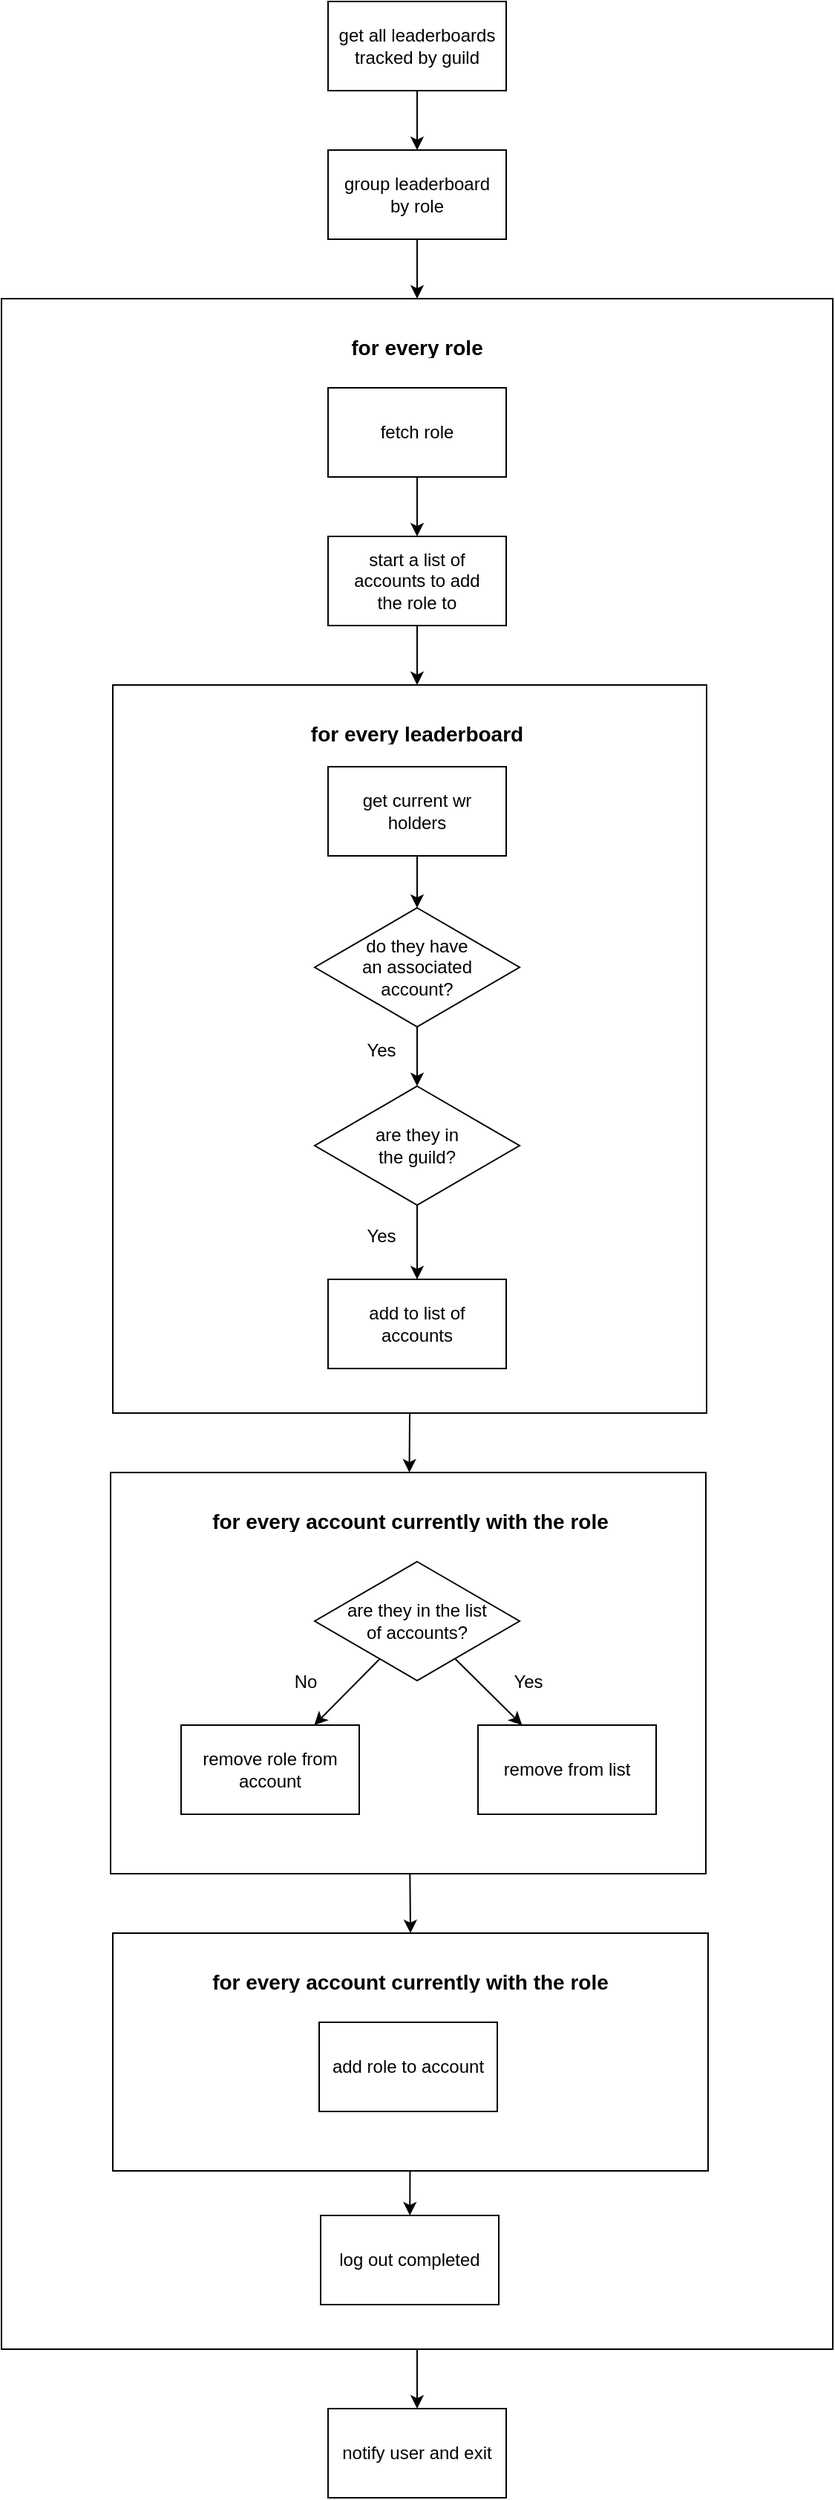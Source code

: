 <mxfile>
    <diagram id="s0E5XeF3eGk6ny-pJNQ2" name="Page-1">
        <mxGraphModel dx="983" dy="390" grid="1" gridSize="10" guides="1" tooltips="1" connect="1" arrows="1" fold="1" page="1" pageScale="1" pageWidth="850" pageHeight="1100" math="0" shadow="0">
            <root>
                <mxCell id="0"/>
                <mxCell id="1" parent="0"/>
                <mxCell id="44" value="" style="edgeStyle=none;html=1;fontSize=12;exitX=0.5;exitY=1;exitDx=0;exitDy=0;entryX=0.5;entryY=0;entryDx=0;entryDy=0;" edge="1" parent="1" source="3" target="43">
                    <mxGeometry relative="1" as="geometry">
                        <mxPoint x="419" y="1640" as="sourcePoint"/>
                        <mxPoint x="419" y="1670" as="targetPoint"/>
                    </mxGeometry>
                </mxCell>
                <mxCell id="3" value="" style="whiteSpace=wrap;html=1;rounded=0;" vertex="1" parent="1">
                    <mxGeometry x="139" y="240" width="560" height="1380" as="geometry"/>
                </mxCell>
                <mxCell id="15" value="" style="whiteSpace=wrap;html=1;rounded=0;" vertex="1" parent="1">
                    <mxGeometry x="214" y="500" width="400" height="490" as="geometry"/>
                </mxCell>
                <mxCell id="12" value="" style="edgeStyle=none;html=1;fontSize=14;exitX=0.5;exitY=1;exitDx=0;exitDy=0;" edge="1" parent="1" source="2" target="11">
                    <mxGeometry relative="1" as="geometry">
                        <mxPoint x="415.364" y="80" as="sourcePoint"/>
                    </mxGeometry>
                </mxCell>
                <mxCell id="2" value="get all leaderboards tracked by guild" style="rounded=0;whiteSpace=wrap;html=1;" vertex="1" parent="1">
                    <mxGeometry x="359" y="40" width="120" height="60" as="geometry"/>
                </mxCell>
                <mxCell id="10" value="" style="edgeStyle=none;html=1;fontSize=14;" edge="1" parent="1" source="5" target="9">
                    <mxGeometry relative="1" as="geometry"/>
                </mxCell>
                <mxCell id="5" value="get current wr&lt;br&gt;holders" style="rounded=0;whiteSpace=wrap;html=1;" vertex="1" parent="1">
                    <mxGeometry x="359" y="555" width="120" height="60" as="geometry"/>
                </mxCell>
                <mxCell id="6" value="&lt;h1&gt;&lt;font style=&quot;font-size: 14px&quot;&gt;for every role&lt;/font&gt;&lt;/h1&gt;" style="text;html=1;strokeColor=none;fillColor=none;spacing=5;spacingTop=-20;whiteSpace=wrap;overflow=hidden;rounded=0;align=center;" vertex="1" parent="1">
                    <mxGeometry x="339" y="250" width="160" height="30" as="geometry"/>
                </mxCell>
                <mxCell id="18" value="" style="edgeStyle=none;html=1;fontSize=14;" edge="1" parent="1" source="9" target="17">
                    <mxGeometry relative="1" as="geometry"/>
                </mxCell>
                <mxCell id="9" value="do they have&lt;br&gt;an associated&lt;br&gt;account?" style="rhombus;whiteSpace=wrap;html=1;rounded=0;" vertex="1" parent="1">
                    <mxGeometry x="350" y="650" width="138" height="80" as="geometry"/>
                </mxCell>
                <mxCell id="13" value="" style="edgeStyle=none;html=1;fontSize=14;entryX=0.5;entryY=0;entryDx=0;entryDy=0;" edge="1" parent="1" source="11" target="3">
                    <mxGeometry relative="1" as="geometry"/>
                </mxCell>
                <mxCell id="11" value="group leaderboard&lt;br&gt;by role" style="whiteSpace=wrap;html=1;rounded=0;" vertex="1" parent="1">
                    <mxGeometry x="359" y="140" width="120" height="60" as="geometry"/>
                </mxCell>
                <mxCell id="16" value="&lt;h1&gt;&lt;font style=&quot;font-size: 14px&quot;&gt;for every leaderboard&lt;/font&gt;&lt;/h1&gt;" style="text;html=1;strokeColor=none;fillColor=none;spacing=5;spacingTop=-20;whiteSpace=wrap;overflow=hidden;rounded=0;align=center;" vertex="1" parent="1">
                    <mxGeometry x="339" y="510" width="160" height="30" as="geometry"/>
                </mxCell>
                <mxCell id="20" value="" style="edgeStyle=none;html=1;fontSize=14;" edge="1" parent="1" source="17" target="19">
                    <mxGeometry relative="1" as="geometry"/>
                </mxCell>
                <mxCell id="17" value="are they in&lt;br&gt;the guild?" style="rhombus;whiteSpace=wrap;html=1;rounded=0;" vertex="1" parent="1">
                    <mxGeometry x="350" y="770" width="138" height="80" as="geometry"/>
                </mxCell>
                <mxCell id="25" value="" style="edgeStyle=none;html=1;fontSize=14;exitX=0.5;exitY=1;exitDx=0;exitDy=0;" edge="1" parent="1" source="15" target="23">
                    <mxGeometry relative="1" as="geometry">
                        <mxPoint x="413" y="990" as="sourcePoint"/>
                        <mxPoint x="420" y="1030" as="targetPoint"/>
                    </mxGeometry>
                </mxCell>
                <mxCell id="19" value="add to list of&lt;br&gt;accounts" style="whiteSpace=wrap;html=1;rounded=0;" vertex="1" parent="1">
                    <mxGeometry x="359" y="900" width="120" height="60" as="geometry"/>
                </mxCell>
                <mxCell id="22" value="" style="edgeStyle=none;html=1;fontSize=14;" edge="1" parent="1" source="21">
                    <mxGeometry relative="1" as="geometry">
                        <mxPoint x="419" y="500" as="targetPoint"/>
                    </mxGeometry>
                </mxCell>
                <mxCell id="21" value="start a list of&lt;br&gt;accounts to add&lt;br&gt;the role to" style="rounded=0;whiteSpace=wrap;html=1;" vertex="1" parent="1">
                    <mxGeometry x="359" y="400" width="120" height="60" as="geometry"/>
                </mxCell>
                <mxCell id="40" value="" style="edgeStyle=none;html=1;fontSize=12;entryX=0.5;entryY=0;entryDx=0;entryDy=0;" edge="1" parent="1" source="23" target="37">
                    <mxGeometry relative="1" as="geometry"/>
                </mxCell>
                <mxCell id="23" value="" style="whiteSpace=wrap;html=1;rounded=0;" vertex="1" parent="1">
                    <mxGeometry x="212.5" y="1030" width="401" height="270" as="geometry"/>
                </mxCell>
                <mxCell id="26" value="&lt;h1&gt;&lt;font style=&quot;font-size: 14px&quot;&gt;for every account currently with the role&lt;/font&gt;&lt;/h1&gt;" style="text;html=1;strokeColor=none;fillColor=none;spacing=5;spacingTop=-20;whiteSpace=wrap;overflow=hidden;rounded=0;align=center;" vertex="1" parent="1">
                    <mxGeometry x="270.5" y="1040" width="287" height="30" as="geometry"/>
                </mxCell>
                <mxCell id="27" value="&lt;font style=&quot;font-size: 12px&quot;&gt;Yes&lt;/font&gt;" style="text;html=1;strokeColor=none;fillColor=none;align=center;verticalAlign=middle;whiteSpace=wrap;rounded=0;fontSize=14;" vertex="1" parent="1">
                    <mxGeometry x="380" y="735" width="30" height="20" as="geometry"/>
                </mxCell>
                <mxCell id="28" value="&lt;font style=&quot;font-size: 12px&quot;&gt;Yes&lt;/font&gt;" style="text;html=1;strokeColor=none;fillColor=none;align=center;verticalAlign=middle;whiteSpace=wrap;rounded=0;fontSize=14;" vertex="1" parent="1">
                    <mxGeometry x="380" y="860" width="30" height="20" as="geometry"/>
                </mxCell>
                <mxCell id="32" value="" style="edgeStyle=none;html=1;fontSize=12;" edge="1" parent="1" source="30" target="31">
                    <mxGeometry relative="1" as="geometry"/>
                </mxCell>
                <mxCell id="34" value="" style="edgeStyle=none;html=1;fontSize=12;" edge="1" parent="1" source="30" target="33">
                    <mxGeometry relative="1" as="geometry"/>
                </mxCell>
                <mxCell id="30" value="are they in the list&lt;br&gt;of accounts?" style="rhombus;whiteSpace=wrap;html=1;rounded=0;" vertex="1" parent="1">
                    <mxGeometry x="350" y="1090" width="138" height="80" as="geometry"/>
                </mxCell>
                <mxCell id="31" value="remove from list" style="whiteSpace=wrap;html=1;rounded=0;" vertex="1" parent="1">
                    <mxGeometry x="460" y="1200" width="120" height="60" as="geometry"/>
                </mxCell>
                <mxCell id="33" value="remove role from&lt;br&gt;account" style="whiteSpace=wrap;html=1;rounded=0;" vertex="1" parent="1">
                    <mxGeometry x="260" y="1200" width="120" height="60" as="geometry"/>
                </mxCell>
                <mxCell id="35" value="&lt;font style=&quot;font-size: 12px&quot;&gt;Yes&lt;/font&gt;" style="text;html=1;strokeColor=none;fillColor=none;align=center;verticalAlign=middle;whiteSpace=wrap;rounded=0;fontSize=14;" vertex="1" parent="1">
                    <mxGeometry x="479" y="1160" width="30" height="20" as="geometry"/>
                </mxCell>
                <mxCell id="36" value="&lt;font style=&quot;font-size: 12px&quot;&gt;No&lt;/font&gt;" style="text;html=1;strokeColor=none;fillColor=none;align=center;verticalAlign=middle;whiteSpace=wrap;rounded=0;fontSize=14;" vertex="1" parent="1">
                    <mxGeometry x="329" y="1160" width="30" height="20" as="geometry"/>
                </mxCell>
                <mxCell id="42" value="" style="edgeStyle=none;html=1;fontSize=12;" edge="1" parent="1" source="37" target="41">
                    <mxGeometry relative="1" as="geometry"/>
                </mxCell>
                <mxCell id="37" value="" style="whiteSpace=wrap;html=1;rounded=0;" vertex="1" parent="1">
                    <mxGeometry x="214" y="1340" width="401" height="160" as="geometry"/>
                </mxCell>
                <mxCell id="38" value="&lt;h1&gt;&lt;font style=&quot;font-size: 14px&quot;&gt;for every account currently with the role&lt;/font&gt;&lt;/h1&gt;" style="text;html=1;strokeColor=none;fillColor=none;spacing=5;spacingTop=-20;whiteSpace=wrap;overflow=hidden;rounded=0;align=center;" vertex="1" parent="1">
                    <mxGeometry x="270.5" y="1350" width="287" height="30" as="geometry"/>
                </mxCell>
                <mxCell id="39" value="add role to account" style="whiteSpace=wrap;html=1;rounded=0;" vertex="1" parent="1">
                    <mxGeometry x="353" y="1400" width="120" height="60" as="geometry"/>
                </mxCell>
                <mxCell id="41" value="log out completed" style="whiteSpace=wrap;html=1;rounded=0;" vertex="1" parent="1">
                    <mxGeometry x="354" y="1530" width="120" height="60" as="geometry"/>
                </mxCell>
                <mxCell id="43" value="notify user and exit" style="whiteSpace=wrap;html=1;rounded=0;" vertex="1" parent="1">
                    <mxGeometry x="359" y="1660" width="120" height="60" as="geometry"/>
                </mxCell>
                <mxCell id="46" value="" style="edgeStyle=none;html=1;fontSize=12;" edge="1" parent="1" source="45">
                    <mxGeometry relative="1" as="geometry">
                        <mxPoint x="419" y="400" as="targetPoint"/>
                    </mxGeometry>
                </mxCell>
                <mxCell id="45" value="fetch role" style="rounded=0;whiteSpace=wrap;html=1;" vertex="1" parent="1">
                    <mxGeometry x="359" y="300" width="120" height="60" as="geometry"/>
                </mxCell>
            </root>
        </mxGraphModel>
    </diagram>
</mxfile>